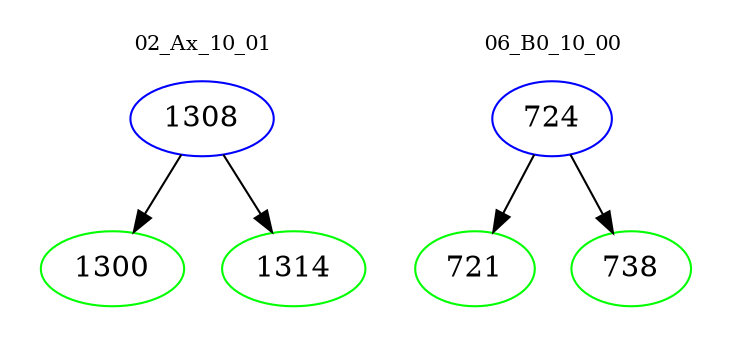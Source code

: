 digraph{
subgraph cluster_0 {
color = white
label = "02_Ax_10_01";
fontsize=10;
T0_1308 [label="1308", color="blue"]
T0_1308 -> T0_1300 [color="black"]
T0_1300 [label="1300", color="green"]
T0_1308 -> T0_1314 [color="black"]
T0_1314 [label="1314", color="green"]
}
subgraph cluster_1 {
color = white
label = "06_B0_10_00";
fontsize=10;
T1_724 [label="724", color="blue"]
T1_724 -> T1_721 [color="black"]
T1_721 [label="721", color="green"]
T1_724 -> T1_738 [color="black"]
T1_738 [label="738", color="green"]
}
}
